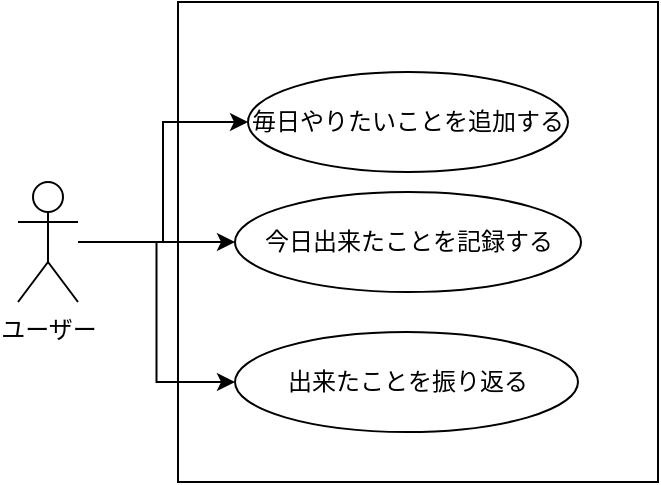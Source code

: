 <mxfile version="14.8.1" type="github"><diagram id="nmEHJwCY_deaYGmpNrKy" name="Page-1"><mxGraphModel dx="246" dy="414" grid="1" gridSize="10" guides="1" tooltips="1" connect="1" arrows="1" fold="1" page="1" pageScale="1" pageWidth="827" pageHeight="1169" math="0" shadow="0"><root><mxCell id="0"/><mxCell id="1" parent="0"/><mxCell id="tAGiJu_fyyCH5EKhx0Ef-1" value="" style="whiteSpace=wrap;html=1;aspect=fixed;" parent="1" vertex="1"><mxGeometry x="310" y="195" width="240" height="240" as="geometry"/></mxCell><mxCell id="r1pMVRXZ2yJH6jlSx4j5-13" value="" style="edgeStyle=orthogonalEdgeStyle;rounded=0;orthogonalLoop=1;jettySize=auto;html=1;" edge="1" parent="1" source="r1pMVRXZ2yJH6jlSx4j5-2" target="r1pMVRXZ2yJH6jlSx4j5-8"><mxGeometry relative="1" as="geometry"/></mxCell><mxCell id="r1pMVRXZ2yJH6jlSx4j5-14" style="edgeStyle=orthogonalEdgeStyle;rounded=0;orthogonalLoop=1;jettySize=auto;html=1;entryX=0;entryY=0.5;entryDx=0;entryDy=0;" edge="1" parent="1" source="r1pMVRXZ2yJH6jlSx4j5-2" target="r1pMVRXZ2yJH6jlSx4j5-7"><mxGeometry relative="1" as="geometry"/></mxCell><mxCell id="r1pMVRXZ2yJH6jlSx4j5-15" style="edgeStyle=orthogonalEdgeStyle;rounded=0;orthogonalLoop=1;jettySize=auto;html=1;entryX=0;entryY=0.5;entryDx=0;entryDy=0;" edge="1" parent="1" source="r1pMVRXZ2yJH6jlSx4j5-2" target="r1pMVRXZ2yJH6jlSx4j5-9"><mxGeometry relative="1" as="geometry"/></mxCell><mxCell id="r1pMVRXZ2yJH6jlSx4j5-2" value="ユーザー" style="shape=umlActor;verticalLabelPosition=bottom;verticalAlign=top;html=1;outlineConnect=0;" vertex="1" parent="1"><mxGeometry x="230" y="285" width="30" height="60" as="geometry"/></mxCell><mxCell id="r1pMVRXZ2yJH6jlSx4j5-7" value="&lt;span&gt;毎日やりたいことを追加する&lt;/span&gt;" style="ellipse;whiteSpace=wrap;html=1;" vertex="1" parent="1"><mxGeometry x="345" y="230" width="160" height="50" as="geometry"/></mxCell><mxCell id="r1pMVRXZ2yJH6jlSx4j5-8" value="今日出来たことを記録する" style="ellipse;whiteSpace=wrap;html=1;" vertex="1" parent="1"><mxGeometry x="338.5" y="290" width="173" height="50" as="geometry"/></mxCell><mxCell id="r1pMVRXZ2yJH6jlSx4j5-9" value="出来たことを振り返る" style="ellipse;whiteSpace=wrap;html=1;" vertex="1" parent="1"><mxGeometry x="338.5" y="360" width="171.5" height="50" as="geometry"/></mxCell></root></mxGraphModel></diagram></mxfile>